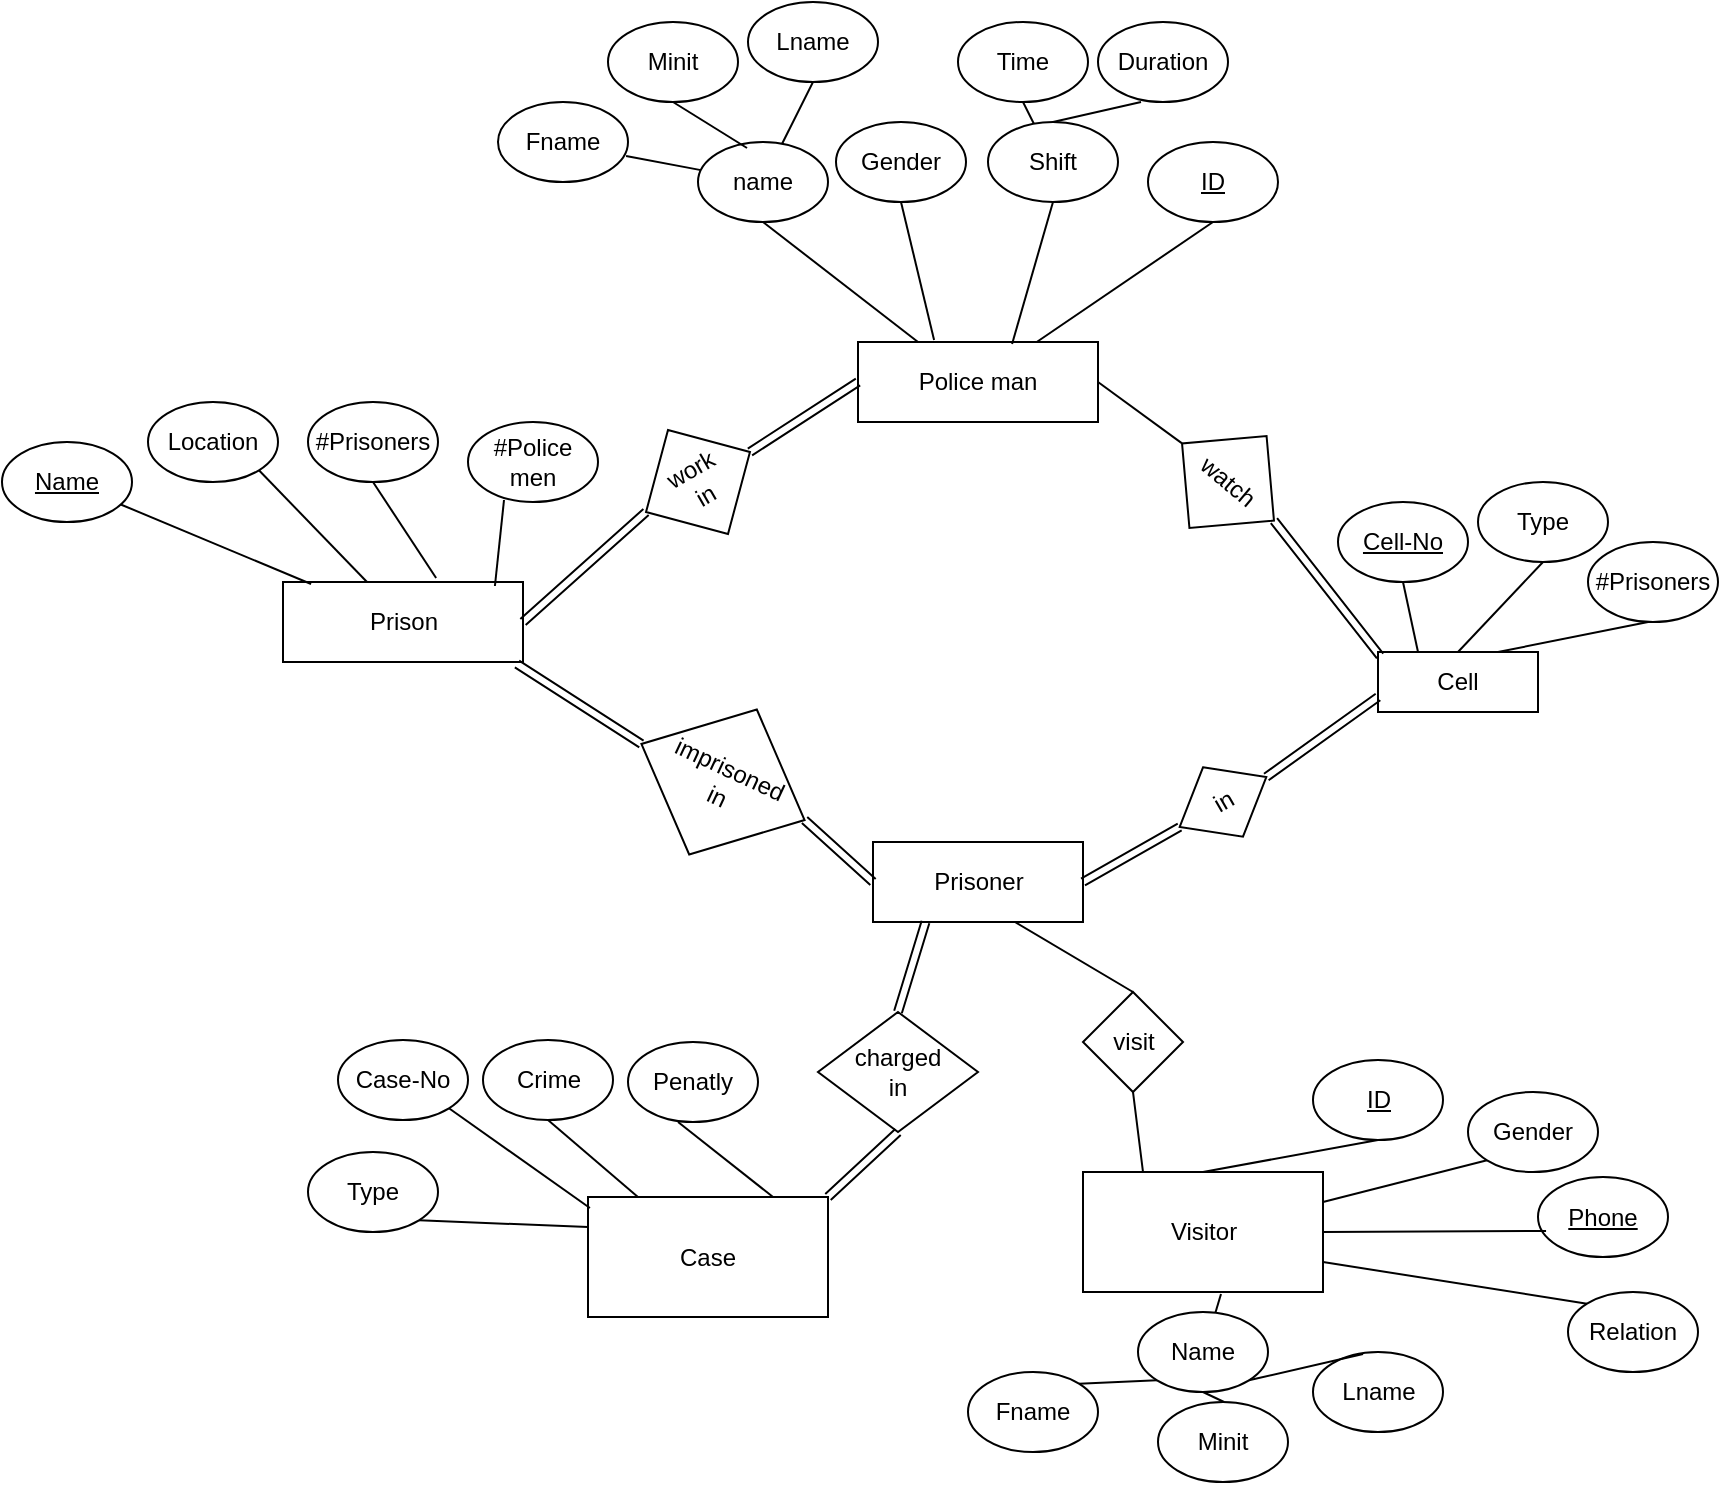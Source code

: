 <mxfile version="10.5.9" type="device"><diagram id="Y4kNmU-oiqT_zCGMjzBx" name="Page-1"><mxGraphModel dx="1930" dy="1611" grid="1" gridSize="10" guides="1" tooltips="1" connect="1" arrows="1" fold="1" page="1" pageScale="1" pageWidth="850" pageHeight="1100" math="0" shadow="0"><root><mxCell id="0"/><mxCell id="1" parent="0"/><mxCell id="SU0tehxG4-sGq8nyU027-1" value="Prisoner" style="rounded=0;whiteSpace=wrap;html=1;" vertex="1" parent="1"><mxGeometry x="402.5" y="320" width="105" height="40" as="geometry"/></mxCell><mxCell id="SU0tehxG4-sGq8nyU027-2" value="Cell" style="rounded=0;whiteSpace=wrap;html=1;" vertex="1" parent="1"><mxGeometry x="655" y="225" width="80" height="30" as="geometry"/></mxCell><mxCell id="SU0tehxG4-sGq8nyU027-3" value="Police man" style="rounded=0;whiteSpace=wrap;html=1;" vertex="1" parent="1"><mxGeometry x="395" y="70" width="120" height="40" as="geometry"/></mxCell><mxCell id="SU0tehxG4-sGq8nyU027-4" value="Prison" style="rounded=0;whiteSpace=wrap;html=1;" vertex="1" parent="1"><mxGeometry x="107.5" y="190" width="120" height="40" as="geometry"/></mxCell><mxCell id="SU0tehxG4-sGq8nyU027-5" value="Visitor" style="rounded=0;whiteSpace=wrap;html=1;" vertex="1" parent="1"><mxGeometry x="507.5" y="485" width="120" height="60" as="geometry"/></mxCell><mxCell id="SU0tehxG4-sGq8nyU027-6" value="Case" style="rounded=0;whiteSpace=wrap;html=1;" vertex="1" parent="1"><mxGeometry x="260" y="497.5" width="120" height="60" as="geometry"/></mxCell><mxCell id="SU0tehxG4-sGq8nyU027-7" value="&lt;div&gt;work&lt;/div&gt;&lt;div&gt;in&lt;br&gt;&lt;/div&gt;" style="rhombus;whiteSpace=wrap;html=1;rotation=-30;" vertex="1" parent="1"><mxGeometry x="285" y="110" width="60" height="60" as="geometry"/></mxCell><mxCell id="SU0tehxG4-sGq8nyU027-8" value="watch" style="rhombus;whiteSpace=wrap;html=1;rotation=40;" vertex="1" parent="1"><mxGeometry x="550" y="110" width="60" height="60" as="geometry"/></mxCell><mxCell id="SU0tehxG4-sGq8nyU027-9" value="&lt;div&gt;imprisoned&lt;/div&gt;&lt;div&gt;in&lt;br&gt;&lt;/div&gt;" style="rhombus;whiteSpace=wrap;html=1;rotation=25;" vertex="1" parent="1"><mxGeometry x="282.5" y="250" width="90" height="80" as="geometry"/></mxCell><mxCell id="SU0tehxG4-sGq8nyU027-10" value="in" style="rhombus;whiteSpace=wrap;html=1;rotation=-30;" vertex="1" parent="1"><mxGeometry x="552.5" y="280" width="50" height="40" as="geometry"/></mxCell><mxCell id="SU0tehxG4-sGq8nyU027-11" value="visit" style="rhombus;whiteSpace=wrap;html=1;rotation=0;" vertex="1" parent="1"><mxGeometry x="507.5" y="395" width="50" height="50" as="geometry"/></mxCell><mxCell id="SU0tehxG4-sGq8nyU027-12" value="&lt;div&gt;charged &lt;br&gt;&lt;/div&gt;&lt;div&gt;in&lt;br&gt;&lt;/div&gt;" style="rhombus;whiteSpace=wrap;html=1;rotation=0;" vertex="1" parent="1"><mxGeometry x="375" y="405" width="80" height="60" as="geometry"/></mxCell><mxCell id="SU0tehxG4-sGq8nyU027-14" value="" style="shape=link;html=1;exitX=1;exitY=0.5;exitDx=0;exitDy=0;entryX=0;entryY=0.5;entryDx=0;entryDy=0;" edge="1" parent="1" source="SU0tehxG4-sGq8nyU027-7" target="SU0tehxG4-sGq8nyU027-3"><mxGeometry width="50" height="50" relative="1" as="geometry"><mxPoint x="290" y="130" as="sourcePoint"/><mxPoint x="360" y="80" as="targetPoint"/></mxGeometry></mxCell><mxCell id="SU0tehxG4-sGq8nyU027-15" value="" style="shape=link;html=1;entryX=0;entryY=0.5;entryDx=0;entryDy=0;exitX=1;exitY=0.5;exitDx=0;exitDy=0;" edge="1" parent="1" source="SU0tehxG4-sGq8nyU027-4" target="SU0tehxG4-sGq8nyU027-7"><mxGeometry width="50" height="50" relative="1" as="geometry"><mxPoint x="120" y="190" as="sourcePoint"/><mxPoint x="170" y="140" as="targetPoint"/></mxGeometry></mxCell><mxCell id="SU0tehxG4-sGq8nyU027-16" value="" style="shape=link;html=1;exitX=1;exitY=0.5;exitDx=0;exitDy=0;entryX=0.013;entryY=0.067;entryDx=0;entryDy=0;entryPerimeter=0;" edge="1" parent="1" source="SU0tehxG4-sGq8nyU027-8" target="SU0tehxG4-sGq8nyU027-2"><mxGeometry width="50" height="50" relative="1" as="geometry"><mxPoint x="660" y="190" as="sourcePoint"/><mxPoint x="710" y="140" as="targetPoint"/></mxGeometry></mxCell><mxCell id="SU0tehxG4-sGq8nyU027-17" value="" style="endArrow=none;html=1;exitX=1;exitY=0.5;exitDx=0;exitDy=0;entryX=0;entryY=0.5;entryDx=0;entryDy=0;" edge="1" parent="1" source="SU0tehxG4-sGq8nyU027-3" target="SU0tehxG4-sGq8nyU027-8"><mxGeometry width="50" height="50" relative="1" as="geometry"><mxPoint x="490" y="120" as="sourcePoint"/><mxPoint x="540" y="70" as="targetPoint"/></mxGeometry></mxCell><mxCell id="SU0tehxG4-sGq8nyU027-18" value="" style="shape=link;html=1;entryX=0;entryY=0.75;entryDx=0;entryDy=0;exitX=1;exitY=0.5;exitDx=0;exitDy=0;" edge="1" parent="1" source="SU0tehxG4-sGq8nyU027-10" target="SU0tehxG4-sGq8nyU027-2"><mxGeometry width="50" height="50" relative="1" as="geometry"><mxPoint x="660" y="280" as="sourcePoint"/><mxPoint x="710" y="230" as="targetPoint"/></mxGeometry></mxCell><mxCell id="SU0tehxG4-sGq8nyU027-19" value="" style="shape=link;html=1;exitX=1;exitY=0.5;exitDx=0;exitDy=0;entryX=0;entryY=0.5;entryDx=0;entryDy=0;" edge="1" parent="1" source="SU0tehxG4-sGq8nyU027-1" target="SU0tehxG4-sGq8nyU027-10"><mxGeometry width="50" height="50" relative="1" as="geometry"><mxPoint x="520" y="350" as="sourcePoint"/><mxPoint x="580" y="290" as="targetPoint"/></mxGeometry></mxCell><mxCell id="SU0tehxG4-sGq8nyU027-23" value="" style="shape=link;html=1;entryX=0;entryY=0.5;entryDx=0;entryDy=0;exitX=0.975;exitY=1.025;exitDx=0;exitDy=0;exitPerimeter=0;" edge="1" parent="1" source="SU0tehxG4-sGq8nyU027-4" target="SU0tehxG4-sGq8nyU027-9"><mxGeometry width="50" height="50" relative="1" as="geometry"><mxPoint x="120" y="310" as="sourcePoint"/><mxPoint x="170" y="260" as="targetPoint"/></mxGeometry></mxCell><mxCell id="SU0tehxG4-sGq8nyU027-24" value="" style="shape=link;html=1;entryX=0;entryY=0.5;entryDx=0;entryDy=0;exitX=1;exitY=0.5;exitDx=0;exitDy=0;" edge="1" parent="1" source="SU0tehxG4-sGq8nyU027-9" target="SU0tehxG4-sGq8nyU027-1"><mxGeometry width="50" height="50" relative="1" as="geometry"><mxPoint x="280" y="390" as="sourcePoint"/><mxPoint x="330" y="340" as="targetPoint"/></mxGeometry></mxCell><mxCell id="SU0tehxG4-sGq8nyU027-25" value="" style="endArrow=none;html=1;exitX=0.676;exitY=1;exitDx=0;exitDy=0;exitPerimeter=0;entryX=0.5;entryY=0;entryDx=0;entryDy=0;" edge="1" parent="1" source="SU0tehxG4-sGq8nyU027-1" target="SU0tehxG4-sGq8nyU027-11"><mxGeometry width="50" height="50" relative="1" as="geometry"><mxPoint x="500" y="470" as="sourcePoint"/><mxPoint x="550" y="420" as="targetPoint"/></mxGeometry></mxCell><mxCell id="SU0tehxG4-sGq8nyU027-26" value="" style="endArrow=none;html=1;entryX=0.25;entryY=0;entryDx=0;entryDy=0;exitX=0.5;exitY=1;exitDx=0;exitDy=0;" edge="1" parent="1" source="SU0tehxG4-sGq8nyU027-11" target="SU0tehxG4-sGq8nyU027-5"><mxGeometry width="50" height="50" relative="1" as="geometry"><mxPoint x="580" y="600" as="sourcePoint"/><mxPoint x="630" y="550" as="targetPoint"/></mxGeometry></mxCell><mxCell id="SU0tehxG4-sGq8nyU027-28" value="" style="shape=link;html=1;exitX=0.5;exitY=0;exitDx=0;exitDy=0;entryX=0.25;entryY=1;entryDx=0;entryDy=0;" edge="1" parent="1" source="SU0tehxG4-sGq8nyU027-12" target="SU0tehxG4-sGq8nyU027-1"><mxGeometry width="50" height="50" relative="1" as="geometry"><mxPoint x="330" y="470" as="sourcePoint"/><mxPoint x="380" y="420" as="targetPoint"/></mxGeometry></mxCell><mxCell id="SU0tehxG4-sGq8nyU027-29" value="" style="shape=link;html=1;exitX=1;exitY=0;exitDx=0;exitDy=0;exitPerimeter=0;entryX=0.5;entryY=1;entryDx=0;entryDy=0;" edge="1" parent="1" source="SU0tehxG4-sGq8nyU027-6" target="SU0tehxG4-sGq8nyU027-12"><mxGeometry width="50" height="50" relative="1" as="geometry"><mxPoint x="190" y="580" as="sourcePoint"/><mxPoint x="240" y="530" as="targetPoint"/></mxGeometry></mxCell><mxCell id="SU0tehxG4-sGq8nyU027-30" value="&lt;u&gt;ID&lt;/u&gt;" style="ellipse;whiteSpace=wrap;html=1;" vertex="1" parent="1"><mxGeometry x="540" y="-30" width="65" height="40" as="geometry"/></mxCell><mxCell id="SU0tehxG4-sGq8nyU027-31" value="Fname" style="ellipse;whiteSpace=wrap;html=1;" vertex="1" parent="1"><mxGeometry x="215" y="-50" width="65" height="40" as="geometry"/></mxCell><mxCell id="SU0tehxG4-sGq8nyU027-32" value="Time" style="ellipse;whiteSpace=wrap;html=1;" vertex="1" parent="1"><mxGeometry x="445" y="-90" width="65" height="40" as="geometry"/></mxCell><mxCell id="SU0tehxG4-sGq8nyU027-33" value="Duration" style="ellipse;whiteSpace=wrap;html=1;" vertex="1" parent="1"><mxGeometry x="515" y="-90" width="65" height="40" as="geometry"/></mxCell><mxCell id="SU0tehxG4-sGq8nyU027-34" value="Shift" style="ellipse;whiteSpace=wrap;html=1;" vertex="1" parent="1"><mxGeometry x="460" y="-40" width="65" height="40" as="geometry"/></mxCell><mxCell id="SU0tehxG4-sGq8nyU027-35" value="Gender" style="ellipse;whiteSpace=wrap;html=1;" vertex="1" parent="1"><mxGeometry x="384" y="-40" width="65" height="40" as="geometry"/></mxCell><mxCell id="SU0tehxG4-sGq8nyU027-36" value="name" style="ellipse;whiteSpace=wrap;html=1;" vertex="1" parent="1"><mxGeometry x="315" y="-30" width="65" height="40" as="geometry"/></mxCell><mxCell id="SU0tehxG4-sGq8nyU027-40" value="Lname" style="ellipse;whiteSpace=wrap;html=1;" vertex="1" parent="1"><mxGeometry x="340" y="-100" width="65" height="40" as="geometry"/></mxCell><mxCell id="SU0tehxG4-sGq8nyU027-41" value="Minit" style="ellipse;whiteSpace=wrap;html=1;" vertex="1" parent="1"><mxGeometry x="270" y="-90" width="65" height="40" as="geometry"/></mxCell><mxCell id="SU0tehxG4-sGq8nyU027-42" value="" style="endArrow=none;html=1;entryX=0.985;entryY=0.675;entryDx=0;entryDy=0;entryPerimeter=0;" edge="1" parent="1" source="SU0tehxG4-sGq8nyU027-36" target="SU0tehxG4-sGq8nyU027-31"><mxGeometry width="50" height="50" relative="1" as="geometry"><mxPoint x="210" y="-20" as="sourcePoint"/><mxPoint x="260" y="-70" as="targetPoint"/></mxGeometry></mxCell><mxCell id="SU0tehxG4-sGq8nyU027-43" value="" style="endArrow=none;html=1;entryX=0.5;entryY=1;entryDx=0;entryDy=0;exitX=0.377;exitY=0.075;exitDx=0;exitDy=0;exitPerimeter=0;" edge="1" parent="1" source="SU0tehxG4-sGq8nyU027-36" target="SU0tehxG4-sGq8nyU027-41"><mxGeometry width="50" height="50" relative="1" as="geometry"><mxPoint x="280" y="-40" as="sourcePoint"/><mxPoint x="330" y="-90" as="targetPoint"/></mxGeometry></mxCell><mxCell id="SU0tehxG4-sGq8nyU027-44" value="" style="endArrow=none;html=1;entryX=0.5;entryY=1;entryDx=0;entryDy=0;" edge="1" parent="1" source="SU0tehxG4-sGq8nyU027-36" target="SU0tehxG4-sGq8nyU027-40"><mxGeometry width="50" height="50" relative="1" as="geometry"><mxPoint x="320" y="-30" as="sourcePoint"/><mxPoint x="370" y="-80" as="targetPoint"/></mxGeometry></mxCell><mxCell id="SU0tehxG4-sGq8nyU027-45" value="" style="endArrow=none;html=1;entryX=0.5;entryY=1;entryDx=0;entryDy=0;entryPerimeter=0;" edge="1" parent="1" source="SU0tehxG4-sGq8nyU027-34" target="SU0tehxG4-sGq8nyU027-32"><mxGeometry width="50" height="50" relative="1" as="geometry"><mxPoint x="410" y="-40" as="sourcePoint"/><mxPoint x="460" y="-90" as="targetPoint"/></mxGeometry></mxCell><mxCell id="SU0tehxG4-sGq8nyU027-46" value="" style="endArrow=none;html=1;entryX=0.331;entryY=1;entryDx=0;entryDy=0;entryPerimeter=0;exitX=0.5;exitY=0;exitDx=0;exitDy=0;" edge="1" parent="1" source="SU0tehxG4-sGq8nyU027-34" target="SU0tehxG4-sGq8nyU027-33"><mxGeometry width="50" height="50" relative="1" as="geometry"><mxPoint x="510" y="-40" as="sourcePoint"/><mxPoint x="560" y="-90" as="targetPoint"/></mxGeometry></mxCell><mxCell id="SU0tehxG4-sGq8nyU027-47" value="" style="endArrow=none;html=1;exitX=0.317;exitY=-0.025;exitDx=0;exitDy=0;exitPerimeter=0;entryX=0.5;entryY=1;entryDx=0;entryDy=0;" edge="1" parent="1" source="SU0tehxG4-sGq8nyU027-3" target="SU0tehxG4-sGq8nyU027-35"><mxGeometry width="50" height="50" relative="1" as="geometry"><mxPoint x="370" y="30" as="sourcePoint"/><mxPoint x="420" y="-20" as="targetPoint"/></mxGeometry></mxCell><mxCell id="SU0tehxG4-sGq8nyU027-48" value="" style="endArrow=none;html=1;entryX=0.5;entryY=1;entryDx=0;entryDy=0;exitX=0.25;exitY=0;exitDx=0;exitDy=0;" edge="1" parent="1" source="SU0tehxG4-sGq8nyU027-3" target="SU0tehxG4-sGq8nyU027-36"><mxGeometry width="50" height="50" relative="1" as="geometry"><mxPoint x="310" y="20" as="sourcePoint"/><mxPoint x="360" y="-30" as="targetPoint"/></mxGeometry></mxCell><mxCell id="SU0tehxG4-sGq8nyU027-49" value="" style="endArrow=none;html=1;entryX=0.5;entryY=1;entryDx=0;entryDy=0;exitX=0.642;exitY=0.025;exitDx=0;exitDy=0;exitPerimeter=0;" edge="1" parent="1" source="SU0tehxG4-sGq8nyU027-3" target="SU0tehxG4-sGq8nyU027-34"><mxGeometry width="50" height="50" relative="1" as="geometry"><mxPoint x="420" y="40" as="sourcePoint"/><mxPoint x="470" y="-10" as="targetPoint"/></mxGeometry></mxCell><mxCell id="SU0tehxG4-sGq8nyU027-50" value="" style="endArrow=none;html=1;entryX=0.5;entryY=1;entryDx=0;entryDy=0;" edge="1" parent="1" source="SU0tehxG4-sGq8nyU027-3" target="SU0tehxG4-sGq8nyU027-30"><mxGeometry width="50" height="50" relative="1" as="geometry"><mxPoint x="530" y="40" as="sourcePoint"/><mxPoint x="580" y="-10" as="targetPoint"/></mxGeometry></mxCell><mxCell id="SU0tehxG4-sGq8nyU027-51" value="Case-No" style="ellipse;whiteSpace=wrap;html=1;" vertex="1" parent="1"><mxGeometry x="135" y="419" width="65" height="40" as="geometry"/></mxCell><mxCell id="SU0tehxG4-sGq8nyU027-52" value="&lt;u&gt;ID&lt;/u&gt;" style="ellipse;whiteSpace=wrap;html=1;" vertex="1" parent="1"><mxGeometry x="622.5" y="429" width="65" height="40" as="geometry"/></mxCell><mxCell id="SU0tehxG4-sGq8nyU027-53" value="Gender" style="ellipse;whiteSpace=wrap;html=1;" vertex="1" parent="1"><mxGeometry x="700" y="445" width="65" height="40" as="geometry"/></mxCell><mxCell id="SU0tehxG4-sGq8nyU027-54" value="&lt;u&gt;Phone&lt;/u&gt;" style="ellipse;whiteSpace=wrap;html=1;" vertex="1" parent="1"><mxGeometry x="735" y="487.5" width="65" height="40" as="geometry"/></mxCell><mxCell id="SU0tehxG4-sGq8nyU027-55" value="#Police men" style="ellipse;whiteSpace=wrap;html=1;" vertex="1" parent="1"><mxGeometry x="200" y="110" width="65" height="40" as="geometry"/></mxCell><mxCell id="SU0tehxG4-sGq8nyU027-56" value="#Prisoners" style="ellipse;whiteSpace=wrap;html=1;" vertex="1" parent="1"><mxGeometry x="120" y="100" width="65" height="40" as="geometry"/></mxCell><mxCell id="SU0tehxG4-sGq8nyU027-57" value="Location" style="ellipse;whiteSpace=wrap;html=1;" vertex="1" parent="1"><mxGeometry x="40" y="100" width="65" height="40" as="geometry"/></mxCell><mxCell id="SU0tehxG4-sGq8nyU027-58" value="&lt;u&gt;Name&lt;/u&gt;" style="ellipse;whiteSpace=wrap;html=1;" vertex="1" parent="1"><mxGeometry x="-33" y="120" width="65" height="40" as="geometry"/></mxCell><mxCell id="SU0tehxG4-sGq8nyU027-59" value="&lt;u&gt;Cell-No&lt;/u&gt;" style="ellipse;whiteSpace=wrap;html=1;" vertex="1" parent="1"><mxGeometry x="635" y="150" width="65" height="40" as="geometry"/></mxCell><mxCell id="SU0tehxG4-sGq8nyU027-60" value="Type" style="ellipse;whiteSpace=wrap;html=1;" vertex="1" parent="1"><mxGeometry x="705" y="140" width="65" height="40" as="geometry"/></mxCell><mxCell id="SU0tehxG4-sGq8nyU027-61" value="#Prisoners" style="ellipse;whiteSpace=wrap;html=1;" vertex="1" parent="1"><mxGeometry x="760" y="170" width="65" height="40" as="geometry"/></mxCell><mxCell id="SU0tehxG4-sGq8nyU027-62" value="Crime" style="ellipse;whiteSpace=wrap;html=1;" vertex="1" parent="1"><mxGeometry x="207.5" y="419" width="65" height="40" as="geometry"/></mxCell><mxCell id="SU0tehxG4-sGq8nyU027-65" value="" style="endArrow=none;html=1;exitX=0.5;exitY=0;exitDx=0;exitDy=0;entryX=0.5;entryY=1;entryDx=0;entryDy=0;" edge="1" parent="1" source="SU0tehxG4-sGq8nyU027-2" target="SU0tehxG4-sGq8nyU027-60"><mxGeometry width="50" height="50" relative="1" as="geometry"><mxPoint x="700" y="180" as="sourcePoint"/><mxPoint x="750" y="130" as="targetPoint"/></mxGeometry></mxCell><mxCell id="SU0tehxG4-sGq8nyU027-66" value="" style="endArrow=none;html=1;entryX=0.462;entryY=1;entryDx=0;entryDy=0;entryPerimeter=0;exitX=0.75;exitY=0;exitDx=0;exitDy=0;" edge="1" parent="1" source="SU0tehxG4-sGq8nyU027-2" target="SU0tehxG4-sGq8nyU027-61"><mxGeometry width="50" height="50" relative="1" as="geometry"><mxPoint x="770" y="180" as="sourcePoint"/><mxPoint x="820" y="130" as="targetPoint"/></mxGeometry></mxCell><mxCell id="SU0tehxG4-sGq8nyU027-67" value="" style="endArrow=none;html=1;exitX=0.25;exitY=0;exitDx=0;exitDy=0;entryX=0.5;entryY=1;entryDx=0;entryDy=0;" edge="1" parent="1" source="SU0tehxG4-sGq8nyU027-2" target="SU0tehxG4-sGq8nyU027-59"><mxGeometry width="50" height="50" relative="1" as="geometry"><mxPoint x="680" y="180" as="sourcePoint"/><mxPoint x="730" y="130" as="targetPoint"/></mxGeometry></mxCell><mxCell id="SU0tehxG4-sGq8nyU027-70" value="" style="endArrow=none;html=1;exitX=0.117;exitY=0.025;exitDx=0;exitDy=0;exitPerimeter=0;" edge="1" parent="1" source="SU0tehxG4-sGq8nyU027-4" target="SU0tehxG4-sGq8nyU027-58"><mxGeometry width="50" height="50" relative="1" as="geometry"><mxPoint x="-40" y="210" as="sourcePoint"/><mxPoint x="10" y="160" as="targetPoint"/></mxGeometry></mxCell><mxCell id="SU0tehxG4-sGq8nyU027-71" value="" style="endArrow=none;html=1;entryX=1;entryY=1;entryDx=0;entryDy=0;exitX=0.35;exitY=0;exitDx=0;exitDy=0;exitPerimeter=0;" edge="1" parent="1" source="SU0tehxG4-sGq8nyU027-4" target="SU0tehxG4-sGq8nyU027-57"><mxGeometry width="50" height="50" relative="1" as="geometry"><mxPoint x="40" y="190" as="sourcePoint"/><mxPoint x="90" y="140" as="targetPoint"/></mxGeometry></mxCell><mxCell id="SU0tehxG4-sGq8nyU027-72" value="" style="endArrow=none;html=1;entryX=0.5;entryY=1;entryDx=0;entryDy=0;exitX=0.638;exitY=-0.05;exitDx=0;exitDy=0;exitPerimeter=0;" edge="1" parent="1" source="SU0tehxG4-sGq8nyU027-4" target="SU0tehxG4-sGq8nyU027-56"><mxGeometry width="50" height="50" relative="1" as="geometry"><mxPoint x="116" y="190" as="sourcePoint"/><mxPoint x="160" y="150" as="targetPoint"/></mxGeometry></mxCell><mxCell id="SU0tehxG4-sGq8nyU027-73" value="" style="endArrow=none;html=1;exitX=0.883;exitY=0.05;exitDx=0;exitDy=0;exitPerimeter=0;entryX=0.277;entryY=0.975;entryDx=0;entryDy=0;entryPerimeter=0;" edge="1" parent="1" source="SU0tehxG4-sGq8nyU027-4" target="SU0tehxG4-sGq8nyU027-55"><mxGeometry width="50" height="50" relative="1" as="geometry"><mxPoint x="160" y="190" as="sourcePoint"/><mxPoint x="210" y="140" as="targetPoint"/></mxGeometry></mxCell><mxCell id="SU0tehxG4-sGq8nyU027-75" value="Name" style="ellipse;whiteSpace=wrap;html=1;" vertex="1" parent="1"><mxGeometry x="535" y="555" width="65" height="40" as="geometry"/></mxCell><mxCell id="SU0tehxG4-sGq8nyU027-76" value="Relation" style="ellipse;whiteSpace=wrap;html=1;" vertex="1" parent="1"><mxGeometry x="750" y="545" width="65" height="40" as="geometry"/></mxCell><mxCell id="SU0tehxG4-sGq8nyU027-81" value="Minit" style="ellipse;whiteSpace=wrap;html=1;" vertex="1" parent="1"><mxGeometry x="545" y="600" width="65" height="40" as="geometry"/></mxCell><mxCell id="SU0tehxG4-sGq8nyU027-82" value="Fname" style="ellipse;whiteSpace=wrap;html=1;" vertex="1" parent="1"><mxGeometry x="450" y="585" width="65" height="40" as="geometry"/></mxCell><mxCell id="SU0tehxG4-sGq8nyU027-83" value="Lname" style="ellipse;whiteSpace=wrap;html=1;" vertex="1" parent="1"><mxGeometry x="622.5" y="575" width="65" height="40" as="geometry"/></mxCell><mxCell id="SU0tehxG4-sGq8nyU027-85" value="" style="endArrow=none;html=1;exitX=0.385;exitY=0.025;exitDx=0;exitDy=0;exitPerimeter=0;entryX=1;entryY=1;entryDx=0;entryDy=0;" edge="1" parent="1" source="SU0tehxG4-sGq8nyU027-83" target="SU0tehxG4-sGq8nyU027-75"><mxGeometry width="50" height="50" relative="1" as="geometry"><mxPoint x="320" y="740" as="sourcePoint"/><mxPoint x="730" y="680" as="targetPoint"/></mxGeometry></mxCell><mxCell id="SU0tehxG4-sGq8nyU027-86" value="" style="endArrow=none;html=1;entryX=0.5;entryY=1;entryDx=0;entryDy=0;exitX=0.5;exitY=0;exitDx=0;exitDy=0;" edge="1" parent="1" source="SU0tehxG4-sGq8nyU027-5" target="SU0tehxG4-sGq8nyU027-52"><mxGeometry width="50" height="50" relative="1" as="geometry"><mxPoint x="660" y="570" as="sourcePoint"/><mxPoint x="710" y="520" as="targetPoint"/></mxGeometry></mxCell><mxCell id="SU0tehxG4-sGq8nyU027-87" value="" style="endArrow=none;html=1;entryX=1;entryY=0.25;entryDx=0;entryDy=0;exitX=0;exitY=1;exitDx=0;exitDy=0;" edge="1" parent="1" source="SU0tehxG4-sGq8nyU027-53" target="SU0tehxG4-sGq8nyU027-5"><mxGeometry width="50" height="50" relative="1" as="geometry"><mxPoint x="749" y="447" as="sourcePoint"/><mxPoint x="780" y="520" as="targetPoint"/></mxGeometry></mxCell><mxCell id="SU0tehxG4-sGq8nyU027-88" value="" style="endArrow=none;html=1;exitX=1;exitY=0.5;exitDx=0;exitDy=0;entryX=0.062;entryY=0.675;entryDx=0;entryDy=0;entryPerimeter=0;" edge="1" parent="1" source="SU0tehxG4-sGq8nyU027-5" target="SU0tehxG4-sGq8nyU027-54"><mxGeometry width="50" height="50" relative="1" as="geometry"><mxPoint x="750" y="610" as="sourcePoint"/><mxPoint x="800" y="560" as="targetPoint"/></mxGeometry></mxCell><mxCell id="SU0tehxG4-sGq8nyU027-89" value="" style="endArrow=none;html=1;exitX=1;exitY=0.75;exitDx=0;exitDy=0;entryX=0;entryY=0;entryDx=0;entryDy=0;" edge="1" parent="1" source="SU0tehxG4-sGq8nyU027-5" target="SU0tehxG4-sGq8nyU027-76"><mxGeometry width="50" height="50" relative="1" as="geometry"><mxPoint x="740" y="680" as="sourcePoint"/><mxPoint x="790" y="630" as="targetPoint"/></mxGeometry></mxCell><mxCell id="SU0tehxG4-sGq8nyU027-90" value="" style="endArrow=none;html=1;entryX=0.575;entryY=1.017;entryDx=0;entryDy=0;entryPerimeter=0;" edge="1" parent="1" source="SU0tehxG4-sGq8nyU027-75" target="SU0tehxG4-sGq8nyU027-5"><mxGeometry width="50" height="50" relative="1" as="geometry"><mxPoint x="660" y="670" as="sourcePoint"/><mxPoint x="710" y="620" as="targetPoint"/></mxGeometry></mxCell><mxCell id="SU0tehxG4-sGq8nyU027-91" value="" style="endArrow=none;html=1;entryX=0;entryY=1;entryDx=0;entryDy=0;exitX=1;exitY=0;exitDx=0;exitDy=0;" edge="1" parent="1" source="SU0tehxG4-sGq8nyU027-82" target="SU0tehxG4-sGq8nyU027-75"><mxGeometry width="50" height="50" relative="1" as="geometry"><mxPoint x="650" y="730" as="sourcePoint"/><mxPoint x="700" y="680" as="targetPoint"/></mxGeometry></mxCell><mxCell id="SU0tehxG4-sGq8nyU027-92" value="" style="endArrow=none;html=1;entryX=0.5;entryY=1;entryDx=0;entryDy=0;exitX=0.508;exitY=0;exitDx=0;exitDy=0;exitPerimeter=0;" edge="1" parent="1" source="SU0tehxG4-sGq8nyU027-81" target="SU0tehxG4-sGq8nyU027-75"><mxGeometry width="50" height="50" relative="1" as="geometry"><mxPoint x="703" y="700" as="sourcePoint"/><mxPoint x="740" y="670" as="targetPoint"/></mxGeometry></mxCell><mxCell id="SU0tehxG4-sGq8nyU027-96" value="Penatly" style="ellipse;whiteSpace=wrap;html=1;" vertex="1" parent="1"><mxGeometry x="280" y="420" width="65" height="40" as="geometry"/></mxCell><mxCell id="SU0tehxG4-sGq8nyU027-97" value="Type" style="ellipse;whiteSpace=wrap;html=1;" vertex="1" parent="1"><mxGeometry x="120" y="475" width="65" height="40" as="geometry"/></mxCell><mxCell id="SU0tehxG4-sGq8nyU027-98" value="" style="endArrow=none;html=1;entryX=1;entryY=1;entryDx=0;entryDy=0;exitX=0;exitY=0.25;exitDx=0;exitDy=0;" edge="1" parent="1" source="SU0tehxG4-sGq8nyU027-6" target="SU0tehxG4-sGq8nyU027-97"><mxGeometry width="50" height="50" relative="1" as="geometry"><mxPoint x="-60" y="820" as="sourcePoint"/><mxPoint x="-10" y="770" as="targetPoint"/></mxGeometry></mxCell><mxCell id="SU0tehxG4-sGq8nyU027-99" value="" style="endArrow=none;html=1;entryX=1;entryY=1;entryDx=0;entryDy=0;exitX=0.008;exitY=0.092;exitDx=0;exitDy=0;exitPerimeter=0;" edge="1" parent="1" source="SU0tehxG4-sGq8nyU027-6" target="SU0tehxG4-sGq8nyU027-51"><mxGeometry width="50" height="50" relative="1" as="geometry"><mxPoint x="270" y="500" as="sourcePoint"/><mxPoint x="100" y="530" as="targetPoint"/></mxGeometry></mxCell><mxCell id="SU0tehxG4-sGq8nyU027-100" value="" style="endArrow=none;html=1;entryX=0.5;entryY=1;entryDx=0;entryDy=0;" edge="1" parent="1" source="SU0tehxG4-sGq8nyU027-6" target="SU0tehxG4-sGq8nyU027-62"><mxGeometry width="50" height="50" relative="1" as="geometry"><mxPoint x="110" y="570" as="sourcePoint"/><mxPoint x="160" y="520" as="targetPoint"/></mxGeometry></mxCell><mxCell id="SU0tehxG4-sGq8nyU027-101" value="" style="endArrow=none;html=1;exitX=0.771;exitY=0;exitDx=0;exitDy=0;exitPerimeter=0;entryX=0.385;entryY=1;entryDx=0;entryDy=0;entryPerimeter=0;" edge="1" parent="1" source="SU0tehxG4-sGq8nyU027-6" target="SU0tehxG4-sGq8nyU027-96"><mxGeometry width="50" height="50" relative="1" as="geometry"><mxPoint x="160" y="570" as="sourcePoint"/><mxPoint x="190" y="540" as="targetPoint"/></mxGeometry></mxCell></root></mxGraphModel></diagram></mxfile>